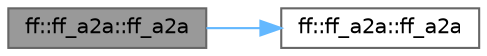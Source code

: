 digraph "ff::ff_a2a::ff_a2a"
{
 // LATEX_PDF_SIZE
  bgcolor="transparent";
  edge [fontname=Helvetica,fontsize=10,labelfontname=Helvetica,labelfontsize=10];
  node [fontname=Helvetica,fontsize=10,shape=box,height=0.2,width=0.4];
  rankdir="LR";
  Node1 [id="Node000001",label="ff::ff_a2a::ff_a2a",height=0.2,width=0.4,color="gray40", fillcolor="grey60", style="filled", fontcolor="black",tooltip=" "];
  Node1 -> Node2 [id="edge1_Node000001_Node000002",color="steelblue1",style="solid",tooltip=" "];
  Node2 [id="Node000002",label="ff::ff_a2a::ff_a2a",height=0.2,width=0.4,color="grey40", fillcolor="white", style="filled",URL="$classff_1_1ff__a2a.html#a29a8b0ff4a24170325cf861d6d48ab9e",tooltip=" "];
}
